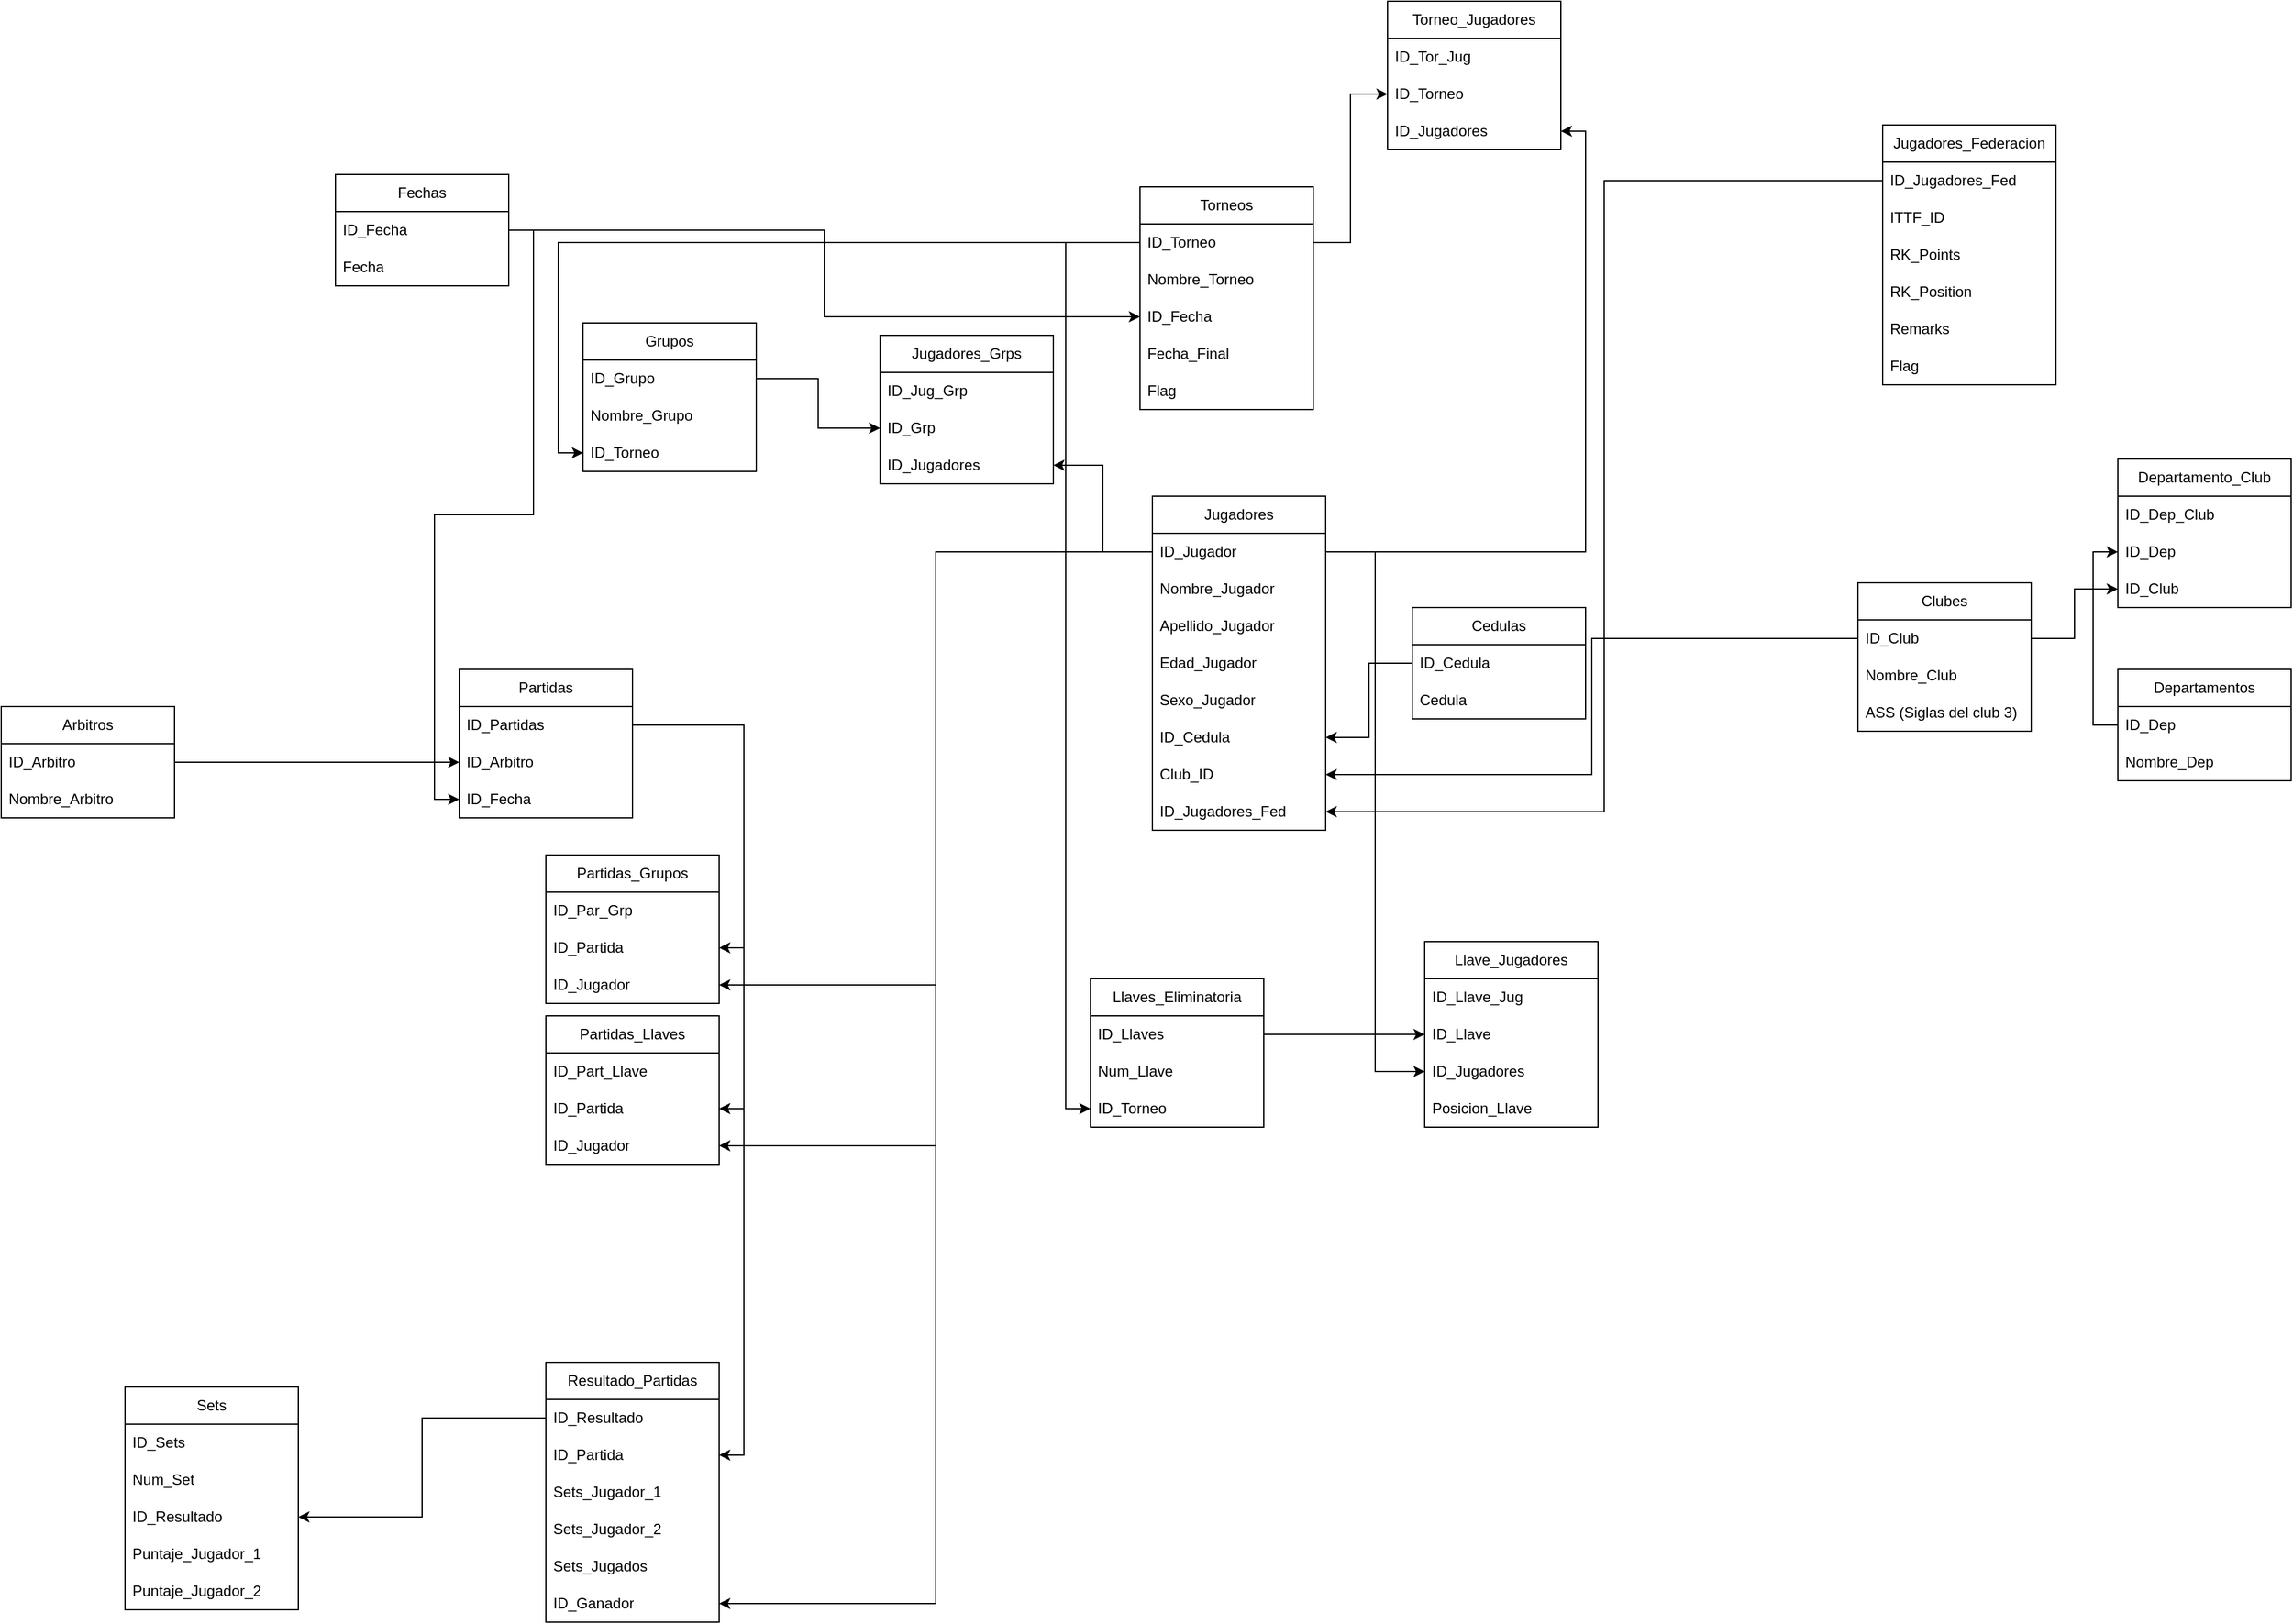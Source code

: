 <mxfile version="27.1.3">
  <diagram id="R2lEEEUBdFMjLlhIrx00" name="Page-1">
    <mxGraphModel dx="2047" dy="1834" grid="1" gridSize="10" guides="1" tooltips="1" connect="1" arrows="1" fold="1" page="1" pageScale="1" pageWidth="850" pageHeight="1100" math="0" shadow="0" extFonts="Permanent Marker^https://fonts.googleapis.com/css?family=Permanent+Marker">
      <root>
        <mxCell id="0" />
        <mxCell id="1" parent="0" />
        <mxCell id="3PgORGPZIHWVGP37fjPx-1" value="Departamentos" style="swimlane;fontStyle=0;childLayout=stackLayout;horizontal=1;startSize=30;horizontalStack=0;resizeParent=1;resizeParentMax=0;resizeLast=0;collapsible=1;marginBottom=0;whiteSpace=wrap;html=1;" vertex="1" parent="1">
          <mxGeometry x="1440" y="470" width="140" height="90" as="geometry" />
        </mxCell>
        <mxCell id="3PgORGPZIHWVGP37fjPx-2" value="ID_Dep" style="text;strokeColor=none;fillColor=none;align=left;verticalAlign=middle;spacingLeft=4;spacingRight=4;overflow=hidden;points=[[0,0.5],[1,0.5]];portConstraint=eastwest;rotatable=0;whiteSpace=wrap;html=1;" vertex="1" parent="3PgORGPZIHWVGP37fjPx-1">
          <mxGeometry y="30" width="140" height="30" as="geometry" />
        </mxCell>
        <mxCell id="3PgORGPZIHWVGP37fjPx-3" value="Nombre_Dep" style="text;strokeColor=none;fillColor=none;align=left;verticalAlign=middle;spacingLeft=4;spacingRight=4;overflow=hidden;points=[[0,0.5],[1,0.5]];portConstraint=eastwest;rotatable=0;whiteSpace=wrap;html=1;" vertex="1" parent="3PgORGPZIHWVGP37fjPx-1">
          <mxGeometry y="60" width="140" height="30" as="geometry" />
        </mxCell>
        <mxCell id="3PgORGPZIHWVGP37fjPx-5" value="Clubes" style="swimlane;fontStyle=0;childLayout=stackLayout;horizontal=1;startSize=30;horizontalStack=0;resizeParent=1;resizeParentMax=0;resizeLast=0;collapsible=1;marginBottom=0;whiteSpace=wrap;html=1;" vertex="1" parent="1">
          <mxGeometry x="1230" y="400" width="140" height="120" as="geometry" />
        </mxCell>
        <mxCell id="3PgORGPZIHWVGP37fjPx-6" value="ID_Club" style="text;strokeColor=none;fillColor=none;align=left;verticalAlign=middle;spacingLeft=4;spacingRight=4;overflow=hidden;points=[[0,0.5],[1,0.5]];portConstraint=eastwest;rotatable=0;whiteSpace=wrap;html=1;" vertex="1" parent="3PgORGPZIHWVGP37fjPx-5">
          <mxGeometry y="30" width="140" height="30" as="geometry" />
        </mxCell>
        <mxCell id="3PgORGPZIHWVGP37fjPx-7" value="Nombre_Club" style="text;strokeColor=none;fillColor=none;align=left;verticalAlign=middle;spacingLeft=4;spacingRight=4;overflow=hidden;points=[[0,0.5],[1,0.5]];portConstraint=eastwest;rotatable=0;whiteSpace=wrap;html=1;" vertex="1" parent="3PgORGPZIHWVGP37fjPx-5">
          <mxGeometry y="60" width="140" height="30" as="geometry" />
        </mxCell>
        <mxCell id="3PgORGPZIHWVGP37fjPx-9" value="ASS (Siglas del club 3)" style="text;strokeColor=none;fillColor=none;align=left;verticalAlign=middle;spacingLeft=4;spacingRight=4;overflow=hidden;points=[[0,0.5],[1,0.5]];portConstraint=eastwest;rotatable=0;whiteSpace=wrap;html=1;" vertex="1" parent="3PgORGPZIHWVGP37fjPx-5">
          <mxGeometry y="90" width="140" height="30" as="geometry" />
        </mxCell>
        <mxCell id="3PgORGPZIHWVGP37fjPx-10" value="Departamento_Club" style="swimlane;fontStyle=0;childLayout=stackLayout;horizontal=1;startSize=30;horizontalStack=0;resizeParent=1;resizeParentMax=0;resizeLast=0;collapsible=1;marginBottom=0;whiteSpace=wrap;html=1;" vertex="1" parent="1">
          <mxGeometry x="1440" y="300" width="140" height="120" as="geometry" />
        </mxCell>
        <mxCell id="3PgORGPZIHWVGP37fjPx-57" value="ID_Dep_Club" style="text;strokeColor=none;fillColor=none;align=left;verticalAlign=middle;spacingLeft=4;spacingRight=4;overflow=hidden;points=[[0,0.5],[1,0.5]];portConstraint=eastwest;rotatable=0;whiteSpace=wrap;html=1;" vertex="1" parent="3PgORGPZIHWVGP37fjPx-10">
          <mxGeometry y="30" width="140" height="30" as="geometry" />
        </mxCell>
        <mxCell id="3PgORGPZIHWVGP37fjPx-11" value="ID_Dep" style="text;strokeColor=none;fillColor=none;align=left;verticalAlign=middle;spacingLeft=4;spacingRight=4;overflow=hidden;points=[[0,0.5],[1,0.5]];portConstraint=eastwest;rotatable=0;whiteSpace=wrap;html=1;" vertex="1" parent="3PgORGPZIHWVGP37fjPx-10">
          <mxGeometry y="60" width="140" height="30" as="geometry" />
        </mxCell>
        <mxCell id="3PgORGPZIHWVGP37fjPx-12" value="ID_Club" style="text;strokeColor=none;fillColor=none;align=left;verticalAlign=middle;spacingLeft=4;spacingRight=4;overflow=hidden;points=[[0,0.5],[1,0.5]];portConstraint=eastwest;rotatable=0;whiteSpace=wrap;html=1;" vertex="1" parent="3PgORGPZIHWVGP37fjPx-10">
          <mxGeometry y="90" width="140" height="30" as="geometry" />
        </mxCell>
        <mxCell id="3PgORGPZIHWVGP37fjPx-14" style="edgeStyle=orthogonalEdgeStyle;rounded=0;orthogonalLoop=1;jettySize=auto;html=1;entryX=0;entryY=0.5;entryDx=0;entryDy=0;" edge="1" parent="1" source="3PgORGPZIHWVGP37fjPx-2" target="3PgORGPZIHWVGP37fjPx-11">
          <mxGeometry relative="1" as="geometry" />
        </mxCell>
        <mxCell id="3PgORGPZIHWVGP37fjPx-15" style="edgeStyle=orthogonalEdgeStyle;rounded=0;orthogonalLoop=1;jettySize=auto;html=1;entryX=0;entryY=0.5;entryDx=0;entryDy=0;" edge="1" parent="1" source="3PgORGPZIHWVGP37fjPx-6" target="3PgORGPZIHWVGP37fjPx-12">
          <mxGeometry relative="1" as="geometry" />
        </mxCell>
        <mxCell id="3PgORGPZIHWVGP37fjPx-16" value="Jugadores" style="swimlane;fontStyle=0;childLayout=stackLayout;horizontal=1;startSize=30;horizontalStack=0;resizeParent=1;resizeParentMax=0;resizeLast=0;collapsible=1;marginBottom=0;whiteSpace=wrap;html=1;" vertex="1" parent="1">
          <mxGeometry x="660" y="330" width="140" height="270" as="geometry" />
        </mxCell>
        <mxCell id="3PgORGPZIHWVGP37fjPx-17" value="ID_Jugador" style="text;strokeColor=none;fillColor=none;align=left;verticalAlign=middle;spacingLeft=4;spacingRight=4;overflow=hidden;points=[[0,0.5],[1,0.5]];portConstraint=eastwest;rotatable=0;whiteSpace=wrap;html=1;" vertex="1" parent="3PgORGPZIHWVGP37fjPx-16">
          <mxGeometry y="30" width="140" height="30" as="geometry" />
        </mxCell>
        <mxCell id="3PgORGPZIHWVGP37fjPx-18" value="Nombre_Jugador" style="text;strokeColor=none;fillColor=none;align=left;verticalAlign=middle;spacingLeft=4;spacingRight=4;overflow=hidden;points=[[0,0.5],[1,0.5]];portConstraint=eastwest;rotatable=0;whiteSpace=wrap;html=1;" vertex="1" parent="3PgORGPZIHWVGP37fjPx-16">
          <mxGeometry y="60" width="140" height="30" as="geometry" />
        </mxCell>
        <mxCell id="3PgORGPZIHWVGP37fjPx-19" value="Apellido_Jugador" style="text;strokeColor=none;fillColor=none;align=left;verticalAlign=middle;spacingLeft=4;spacingRight=4;overflow=hidden;points=[[0,0.5],[1,0.5]];portConstraint=eastwest;rotatable=0;whiteSpace=wrap;html=1;" vertex="1" parent="3PgORGPZIHWVGP37fjPx-16">
          <mxGeometry y="90" width="140" height="30" as="geometry" />
        </mxCell>
        <mxCell id="3PgORGPZIHWVGP37fjPx-21" value="Edad_Jugador" style="text;strokeColor=none;fillColor=none;align=left;verticalAlign=middle;spacingLeft=4;spacingRight=4;overflow=hidden;points=[[0,0.5],[1,0.5]];portConstraint=eastwest;rotatable=0;whiteSpace=wrap;html=1;" vertex="1" parent="3PgORGPZIHWVGP37fjPx-16">
          <mxGeometry y="120" width="140" height="30" as="geometry" />
        </mxCell>
        <mxCell id="3PgORGPZIHWVGP37fjPx-20" value="Sexo_Jugador" style="text;strokeColor=none;fillColor=none;align=left;verticalAlign=middle;spacingLeft=4;spacingRight=4;overflow=hidden;points=[[0,0.5],[1,0.5]];portConstraint=eastwest;rotatable=0;whiteSpace=wrap;html=1;" vertex="1" parent="3PgORGPZIHWVGP37fjPx-16">
          <mxGeometry y="150" width="140" height="30" as="geometry" />
        </mxCell>
        <mxCell id="3PgORGPZIHWVGP37fjPx-23" value="ID_Cedula" style="text;strokeColor=none;fillColor=none;align=left;verticalAlign=middle;spacingLeft=4;spacingRight=4;overflow=hidden;points=[[0,0.5],[1,0.5]];portConstraint=eastwest;rotatable=0;whiteSpace=wrap;html=1;" vertex="1" parent="3PgORGPZIHWVGP37fjPx-16">
          <mxGeometry y="180" width="140" height="30" as="geometry" />
        </mxCell>
        <mxCell id="3PgORGPZIHWVGP37fjPx-22" value="Club_ID" style="text;strokeColor=none;fillColor=none;align=left;verticalAlign=middle;spacingLeft=4;spacingRight=4;overflow=hidden;points=[[0,0.5],[1,0.5]];portConstraint=eastwest;rotatable=0;whiteSpace=wrap;html=1;" vertex="1" parent="3PgORGPZIHWVGP37fjPx-16">
          <mxGeometry y="210" width="140" height="30" as="geometry" />
        </mxCell>
        <mxCell id="3PgORGPZIHWVGP37fjPx-36" value="ID_Jugadores_Fed" style="text;strokeColor=none;fillColor=none;align=left;verticalAlign=middle;spacingLeft=4;spacingRight=4;overflow=hidden;points=[[0,0.5],[1,0.5]];portConstraint=eastwest;rotatable=0;whiteSpace=wrap;html=1;" vertex="1" parent="3PgORGPZIHWVGP37fjPx-16">
          <mxGeometry y="240" width="140" height="30" as="geometry" />
        </mxCell>
        <mxCell id="3PgORGPZIHWVGP37fjPx-24" value="Jugadores_Federacion" style="swimlane;fontStyle=0;childLayout=stackLayout;horizontal=1;startSize=30;horizontalStack=0;resizeParent=1;resizeParentMax=0;resizeLast=0;collapsible=1;marginBottom=0;whiteSpace=wrap;html=1;" vertex="1" parent="1">
          <mxGeometry x="1250" y="30" width="140" height="210" as="geometry" />
        </mxCell>
        <mxCell id="3PgORGPZIHWVGP37fjPx-25" value="ID_Jugadores_Fed" style="text;strokeColor=none;fillColor=none;align=left;verticalAlign=middle;spacingLeft=4;spacingRight=4;overflow=hidden;points=[[0,0.5],[1,0.5]];portConstraint=eastwest;rotatable=0;whiteSpace=wrap;html=1;" vertex="1" parent="3PgORGPZIHWVGP37fjPx-24">
          <mxGeometry y="30" width="140" height="30" as="geometry" />
        </mxCell>
        <mxCell id="3PgORGPZIHWVGP37fjPx-26" value="ITTF_ID" style="text;strokeColor=none;fillColor=none;align=left;verticalAlign=middle;spacingLeft=4;spacingRight=4;overflow=hidden;points=[[0,0.5],[1,0.5]];portConstraint=eastwest;rotatable=0;whiteSpace=wrap;html=1;" vertex="1" parent="3PgORGPZIHWVGP37fjPx-24">
          <mxGeometry y="60" width="140" height="30" as="geometry" />
        </mxCell>
        <mxCell id="3PgORGPZIHWVGP37fjPx-27" value="RK_Points" style="text;strokeColor=none;fillColor=none;align=left;verticalAlign=middle;spacingLeft=4;spacingRight=4;overflow=hidden;points=[[0,0.5],[1,0.5]];portConstraint=eastwest;rotatable=0;whiteSpace=wrap;html=1;" vertex="1" parent="3PgORGPZIHWVGP37fjPx-24">
          <mxGeometry y="90" width="140" height="30" as="geometry" />
        </mxCell>
        <mxCell id="3PgORGPZIHWVGP37fjPx-28" value="RK_Position" style="text;strokeColor=none;fillColor=none;align=left;verticalAlign=middle;spacingLeft=4;spacingRight=4;overflow=hidden;points=[[0,0.5],[1,0.5]];portConstraint=eastwest;rotatable=0;whiteSpace=wrap;html=1;" vertex="1" parent="3PgORGPZIHWVGP37fjPx-24">
          <mxGeometry y="120" width="140" height="30" as="geometry" />
        </mxCell>
        <mxCell id="3PgORGPZIHWVGP37fjPx-29" value="Remarks" style="text;strokeColor=none;fillColor=none;align=left;verticalAlign=middle;spacingLeft=4;spacingRight=4;overflow=hidden;points=[[0,0.5],[1,0.5]];portConstraint=eastwest;rotatable=0;whiteSpace=wrap;html=1;" vertex="1" parent="3PgORGPZIHWVGP37fjPx-24">
          <mxGeometry y="150" width="140" height="30" as="geometry" />
        </mxCell>
        <mxCell id="3PgORGPZIHWVGP37fjPx-38" value="Flag" style="text;strokeColor=none;fillColor=none;align=left;verticalAlign=middle;spacingLeft=4;spacingRight=4;overflow=hidden;points=[[0,0.5],[1,0.5]];portConstraint=eastwest;rotatable=0;whiteSpace=wrap;html=1;" vertex="1" parent="3PgORGPZIHWVGP37fjPx-24">
          <mxGeometry y="180" width="140" height="30" as="geometry" />
        </mxCell>
        <mxCell id="3PgORGPZIHWVGP37fjPx-30" value="Cedulas" style="swimlane;fontStyle=0;childLayout=stackLayout;horizontal=1;startSize=30;horizontalStack=0;resizeParent=1;resizeParentMax=0;resizeLast=0;collapsible=1;marginBottom=0;whiteSpace=wrap;html=1;" vertex="1" parent="1">
          <mxGeometry x="870" y="420" width="140" height="90" as="geometry" />
        </mxCell>
        <mxCell id="3PgORGPZIHWVGP37fjPx-31" value="ID_Cedula" style="text;strokeColor=none;fillColor=none;align=left;verticalAlign=middle;spacingLeft=4;spacingRight=4;overflow=hidden;points=[[0,0.5],[1,0.5]];portConstraint=eastwest;rotatable=0;whiteSpace=wrap;html=1;" vertex="1" parent="3PgORGPZIHWVGP37fjPx-30">
          <mxGeometry y="30" width="140" height="30" as="geometry" />
        </mxCell>
        <mxCell id="3PgORGPZIHWVGP37fjPx-32" value="Cedula" style="text;strokeColor=none;fillColor=none;align=left;verticalAlign=middle;spacingLeft=4;spacingRight=4;overflow=hidden;points=[[0,0.5],[1,0.5]];portConstraint=eastwest;rotatable=0;whiteSpace=wrap;html=1;" vertex="1" parent="3PgORGPZIHWVGP37fjPx-30">
          <mxGeometry y="60" width="140" height="30" as="geometry" />
        </mxCell>
        <mxCell id="3PgORGPZIHWVGP37fjPx-34" style="edgeStyle=orthogonalEdgeStyle;rounded=0;orthogonalLoop=1;jettySize=auto;html=1;entryX=1;entryY=0.5;entryDx=0;entryDy=0;" edge="1" parent="1" source="3PgORGPZIHWVGP37fjPx-31" target="3PgORGPZIHWVGP37fjPx-23">
          <mxGeometry relative="1" as="geometry" />
        </mxCell>
        <mxCell id="3PgORGPZIHWVGP37fjPx-35" style="edgeStyle=orthogonalEdgeStyle;rounded=0;orthogonalLoop=1;jettySize=auto;html=1;entryX=1;entryY=0.5;entryDx=0;entryDy=0;" edge="1" parent="1" source="3PgORGPZIHWVGP37fjPx-6" target="3PgORGPZIHWVGP37fjPx-22">
          <mxGeometry relative="1" as="geometry" />
        </mxCell>
        <mxCell id="3PgORGPZIHWVGP37fjPx-37" style="edgeStyle=elbowEdgeStyle;rounded=0;orthogonalLoop=1;jettySize=auto;html=1;entryX=1;entryY=0.5;entryDx=0;entryDy=0;movable=1;resizable=1;rotatable=1;deletable=1;editable=1;locked=0;connectable=1;" edge="1" parent="1" source="3PgORGPZIHWVGP37fjPx-25" target="3PgORGPZIHWVGP37fjPx-36">
          <mxGeometry relative="1" as="geometry" />
        </mxCell>
        <mxCell id="3PgORGPZIHWVGP37fjPx-39" value="Torneos" style="swimlane;fontStyle=0;childLayout=stackLayout;horizontal=1;startSize=30;horizontalStack=0;resizeParent=1;resizeParentMax=0;resizeLast=0;collapsible=1;marginBottom=0;whiteSpace=wrap;html=1;" vertex="1" parent="1">
          <mxGeometry x="650" y="80" width="140" height="180" as="geometry" />
        </mxCell>
        <mxCell id="3PgORGPZIHWVGP37fjPx-40" value="ID_Torneo" style="text;strokeColor=none;fillColor=none;align=left;verticalAlign=middle;spacingLeft=4;spacingRight=4;overflow=hidden;points=[[0,0.5],[1,0.5]];portConstraint=eastwest;rotatable=0;whiteSpace=wrap;html=1;" vertex="1" parent="3PgORGPZIHWVGP37fjPx-39">
          <mxGeometry y="30" width="140" height="30" as="geometry" />
        </mxCell>
        <mxCell id="3PgORGPZIHWVGP37fjPx-41" value="Nombre_Torneo" style="text;strokeColor=none;fillColor=none;align=left;verticalAlign=middle;spacingLeft=4;spacingRight=4;overflow=hidden;points=[[0,0.5],[1,0.5]];portConstraint=eastwest;rotatable=0;whiteSpace=wrap;html=1;" vertex="1" parent="3PgORGPZIHWVGP37fjPx-39">
          <mxGeometry y="60" width="140" height="30" as="geometry" />
        </mxCell>
        <mxCell id="3PgORGPZIHWVGP37fjPx-43" value="ID_Fecha" style="text;strokeColor=none;fillColor=none;align=left;verticalAlign=middle;spacingLeft=4;spacingRight=4;overflow=hidden;points=[[0,0.5],[1,0.5]];portConstraint=eastwest;rotatable=0;whiteSpace=wrap;html=1;" vertex="1" parent="3PgORGPZIHWVGP37fjPx-39">
          <mxGeometry y="90" width="140" height="30" as="geometry" />
        </mxCell>
        <mxCell id="3PgORGPZIHWVGP37fjPx-49" value="Fecha_Final" style="text;strokeColor=none;fillColor=none;align=left;verticalAlign=middle;spacingLeft=4;spacingRight=4;overflow=hidden;points=[[0,0.5],[1,0.5]];portConstraint=eastwest;rotatable=0;whiteSpace=wrap;html=1;" vertex="1" parent="3PgORGPZIHWVGP37fjPx-39">
          <mxGeometry y="120" width="140" height="30" as="geometry" />
        </mxCell>
        <mxCell id="3PgORGPZIHWVGP37fjPx-50" value="Flag" style="text;strokeColor=none;fillColor=none;align=left;verticalAlign=middle;spacingLeft=4;spacingRight=4;overflow=hidden;points=[[0,0.5],[1,0.5]];portConstraint=eastwest;rotatable=0;whiteSpace=wrap;html=1;" vertex="1" parent="3PgORGPZIHWVGP37fjPx-39">
          <mxGeometry y="150" width="140" height="30" as="geometry" />
        </mxCell>
        <mxCell id="3PgORGPZIHWVGP37fjPx-44" value="Fechas" style="swimlane;fontStyle=0;childLayout=stackLayout;horizontal=1;startSize=30;horizontalStack=0;resizeParent=1;resizeParentMax=0;resizeLast=0;collapsible=1;marginBottom=0;whiteSpace=wrap;html=1;" vertex="1" parent="1">
          <mxGeometry y="70" width="140" height="90" as="geometry" />
        </mxCell>
        <mxCell id="3PgORGPZIHWVGP37fjPx-45" value="ID_Fecha" style="text;strokeColor=none;fillColor=none;align=left;verticalAlign=middle;spacingLeft=4;spacingRight=4;overflow=hidden;points=[[0,0.5],[1,0.5]];portConstraint=eastwest;rotatable=0;whiteSpace=wrap;html=1;" vertex="1" parent="3PgORGPZIHWVGP37fjPx-44">
          <mxGeometry y="30" width="140" height="30" as="geometry" />
        </mxCell>
        <mxCell id="3PgORGPZIHWVGP37fjPx-46" value="Fecha" style="text;strokeColor=none;fillColor=none;align=left;verticalAlign=middle;spacingLeft=4;spacingRight=4;overflow=hidden;points=[[0,0.5],[1,0.5]];portConstraint=eastwest;rotatable=0;whiteSpace=wrap;html=1;" vertex="1" parent="3PgORGPZIHWVGP37fjPx-44">
          <mxGeometry y="60" width="140" height="30" as="geometry" />
        </mxCell>
        <mxCell id="3PgORGPZIHWVGP37fjPx-48" style="edgeStyle=orthogonalEdgeStyle;rounded=0;orthogonalLoop=1;jettySize=auto;html=1;entryX=0;entryY=0.5;entryDx=0;entryDy=0;" edge="1" parent="1" source="3PgORGPZIHWVGP37fjPx-45" target="3PgORGPZIHWVGP37fjPx-43">
          <mxGeometry relative="1" as="geometry" />
        </mxCell>
        <mxCell id="3PgORGPZIHWVGP37fjPx-51" value="Torneo_Jugadores" style="swimlane;fontStyle=0;childLayout=stackLayout;horizontal=1;startSize=30;horizontalStack=0;resizeParent=1;resizeParentMax=0;resizeLast=0;collapsible=1;marginBottom=0;whiteSpace=wrap;html=1;" vertex="1" parent="1">
          <mxGeometry x="850" y="-70" width="140" height="120" as="geometry" />
        </mxCell>
        <mxCell id="3PgORGPZIHWVGP37fjPx-58" value="ID_Tor_Jug" style="text;strokeColor=none;fillColor=none;align=left;verticalAlign=middle;spacingLeft=4;spacingRight=4;overflow=hidden;points=[[0,0.5],[1,0.5]];portConstraint=eastwest;rotatable=0;whiteSpace=wrap;html=1;" vertex="1" parent="3PgORGPZIHWVGP37fjPx-51">
          <mxGeometry y="30" width="140" height="30" as="geometry" />
        </mxCell>
        <mxCell id="3PgORGPZIHWVGP37fjPx-52" value="ID_Torneo" style="text;strokeColor=none;fillColor=none;align=left;verticalAlign=middle;spacingLeft=4;spacingRight=4;overflow=hidden;points=[[0,0.5],[1,0.5]];portConstraint=eastwest;rotatable=0;whiteSpace=wrap;html=1;" vertex="1" parent="3PgORGPZIHWVGP37fjPx-51">
          <mxGeometry y="60" width="140" height="30" as="geometry" />
        </mxCell>
        <mxCell id="3PgORGPZIHWVGP37fjPx-53" value="ID_Jugadores" style="text;strokeColor=none;fillColor=none;align=left;verticalAlign=middle;spacingLeft=4;spacingRight=4;overflow=hidden;points=[[0,0.5],[1,0.5]];portConstraint=eastwest;rotatable=0;whiteSpace=wrap;html=1;" vertex="1" parent="3PgORGPZIHWVGP37fjPx-51">
          <mxGeometry y="90" width="140" height="30" as="geometry" />
        </mxCell>
        <mxCell id="3PgORGPZIHWVGP37fjPx-55" style="edgeStyle=orthogonalEdgeStyle;rounded=0;orthogonalLoop=1;jettySize=auto;html=1;entryX=0;entryY=0.5;entryDx=0;entryDy=0;" edge="1" parent="1" source="3PgORGPZIHWVGP37fjPx-40" target="3PgORGPZIHWVGP37fjPx-52">
          <mxGeometry relative="1" as="geometry" />
        </mxCell>
        <mxCell id="3PgORGPZIHWVGP37fjPx-56" style="edgeStyle=orthogonalEdgeStyle;rounded=0;orthogonalLoop=1;jettySize=auto;html=1;entryX=1;entryY=0.5;entryDx=0;entryDy=0;" edge="1" parent="1" source="3PgORGPZIHWVGP37fjPx-17" target="3PgORGPZIHWVGP37fjPx-53">
          <mxGeometry relative="1" as="geometry" />
        </mxCell>
        <mxCell id="3PgORGPZIHWVGP37fjPx-63" style="edgeStyle=orthogonalEdgeStyle;rounded=0;orthogonalLoop=1;jettySize=auto;html=1;entryX=0;entryY=0.5;entryDx=0;entryDy=0;" edge="1" parent="1" source="3PgORGPZIHWVGP37fjPx-40" target="3PgORGPZIHWVGP37fjPx-71">
          <mxGeometry relative="1" as="geometry">
            <mxPoint x="-170" y="575" as="targetPoint" />
          </mxGeometry>
        </mxCell>
        <mxCell id="3PgORGPZIHWVGP37fjPx-64" value="Grupos" style="swimlane;fontStyle=0;childLayout=stackLayout;horizontal=1;startSize=30;horizontalStack=0;resizeParent=1;resizeParentMax=0;resizeLast=0;collapsible=1;marginBottom=0;whiteSpace=wrap;html=1;" vertex="1" parent="1">
          <mxGeometry x="200" y="190" width="140" height="120" as="geometry" />
        </mxCell>
        <mxCell id="3PgORGPZIHWVGP37fjPx-65" value="ID_Grupo" style="text;strokeColor=none;fillColor=none;align=left;verticalAlign=middle;spacingLeft=4;spacingRight=4;overflow=hidden;points=[[0,0.5],[1,0.5]];portConstraint=eastwest;rotatable=0;whiteSpace=wrap;html=1;" vertex="1" parent="3PgORGPZIHWVGP37fjPx-64">
          <mxGeometry y="30" width="140" height="30" as="geometry" />
        </mxCell>
        <mxCell id="3PgORGPZIHWVGP37fjPx-66" value="Nombre_Grupo" style="text;strokeColor=none;fillColor=none;align=left;verticalAlign=middle;spacingLeft=4;spacingRight=4;overflow=hidden;points=[[0,0.5],[1,0.5]];portConstraint=eastwest;rotatable=0;whiteSpace=wrap;html=1;" vertex="1" parent="3PgORGPZIHWVGP37fjPx-64">
          <mxGeometry y="60" width="140" height="30" as="geometry" />
        </mxCell>
        <mxCell id="3PgORGPZIHWVGP37fjPx-71" value="ID_Torneo" style="text;strokeColor=none;fillColor=none;align=left;verticalAlign=middle;spacingLeft=4;spacingRight=4;overflow=hidden;points=[[0,0.5],[1,0.5]];portConstraint=eastwest;rotatable=0;whiteSpace=wrap;html=1;" vertex="1" parent="3PgORGPZIHWVGP37fjPx-64">
          <mxGeometry y="90" width="140" height="30" as="geometry" />
        </mxCell>
        <mxCell id="3PgORGPZIHWVGP37fjPx-78" value="Llaves_Eliminatoria" style="swimlane;fontStyle=0;childLayout=stackLayout;horizontal=1;startSize=30;horizontalStack=0;resizeParent=1;resizeParentMax=0;resizeLast=0;collapsible=1;marginBottom=0;whiteSpace=wrap;html=1;" vertex="1" parent="1">
          <mxGeometry x="610" y="720" width="140" height="120" as="geometry" />
        </mxCell>
        <mxCell id="3PgORGPZIHWVGP37fjPx-79" value="ID_Llaves" style="text;strokeColor=none;fillColor=none;align=left;verticalAlign=middle;spacingLeft=4;spacingRight=4;overflow=hidden;points=[[0,0.5],[1,0.5]];portConstraint=eastwest;rotatable=0;whiteSpace=wrap;html=1;" vertex="1" parent="3PgORGPZIHWVGP37fjPx-78">
          <mxGeometry y="30" width="140" height="30" as="geometry" />
        </mxCell>
        <mxCell id="3PgORGPZIHWVGP37fjPx-127" value="Num_Llave" style="text;strokeColor=none;fillColor=none;align=left;verticalAlign=middle;spacingLeft=4;spacingRight=4;overflow=hidden;points=[[0,0.5],[1,0.5]];portConstraint=eastwest;rotatable=0;whiteSpace=wrap;html=1;" vertex="1" parent="3PgORGPZIHWVGP37fjPx-78">
          <mxGeometry y="60" width="140" height="30" as="geometry" />
        </mxCell>
        <mxCell id="3PgORGPZIHWVGP37fjPx-128" value="ID_Torneo" style="text;strokeColor=none;fillColor=none;align=left;verticalAlign=middle;spacingLeft=4;spacingRight=4;overflow=hidden;points=[[0,0.5],[1,0.5]];portConstraint=eastwest;rotatable=0;whiteSpace=wrap;html=1;" vertex="1" parent="3PgORGPZIHWVGP37fjPx-78">
          <mxGeometry y="90" width="140" height="30" as="geometry" />
        </mxCell>
        <mxCell id="3PgORGPZIHWVGP37fjPx-84" value="Partidas" style="swimlane;fontStyle=0;childLayout=stackLayout;horizontal=1;startSize=30;horizontalStack=0;resizeParent=1;resizeParentMax=0;resizeLast=0;collapsible=1;marginBottom=0;whiteSpace=wrap;html=1;" vertex="1" parent="1">
          <mxGeometry x="100" y="470" width="140" height="120" as="geometry" />
        </mxCell>
        <mxCell id="3PgORGPZIHWVGP37fjPx-85" value="ID_Partidas" style="text;strokeColor=none;fillColor=none;align=left;verticalAlign=middle;spacingLeft=4;spacingRight=4;overflow=hidden;points=[[0,0.5],[1,0.5]];portConstraint=eastwest;rotatable=0;whiteSpace=wrap;html=1;" vertex="1" parent="3PgORGPZIHWVGP37fjPx-84">
          <mxGeometry y="30" width="140" height="30" as="geometry" />
        </mxCell>
        <mxCell id="3PgORGPZIHWVGP37fjPx-87" value="ID_Arbitro" style="text;strokeColor=none;fillColor=none;align=left;verticalAlign=middle;spacingLeft=4;spacingRight=4;overflow=hidden;points=[[0,0.5],[1,0.5]];portConstraint=eastwest;rotatable=0;whiteSpace=wrap;html=1;" vertex="1" parent="3PgORGPZIHWVGP37fjPx-84">
          <mxGeometry y="60" width="140" height="30" as="geometry" />
        </mxCell>
        <mxCell id="3PgORGPZIHWVGP37fjPx-88" value="ID_Fecha" style="text;strokeColor=none;fillColor=none;align=left;verticalAlign=middle;spacingLeft=4;spacingRight=4;overflow=hidden;points=[[0,0.5],[1,0.5]];portConstraint=eastwest;rotatable=0;whiteSpace=wrap;html=1;" vertex="1" parent="3PgORGPZIHWVGP37fjPx-84">
          <mxGeometry y="90" width="140" height="30" as="geometry" />
        </mxCell>
        <mxCell id="3PgORGPZIHWVGP37fjPx-89" value="Partidas_Grupos" style="swimlane;fontStyle=0;childLayout=stackLayout;horizontal=1;startSize=30;horizontalStack=0;resizeParent=1;resizeParentMax=0;resizeLast=0;collapsible=1;marginBottom=0;whiteSpace=wrap;html=1;" vertex="1" parent="1">
          <mxGeometry x="170" y="620" width="140" height="120" as="geometry" />
        </mxCell>
        <mxCell id="3PgORGPZIHWVGP37fjPx-90" value="ID_Par_Grp" style="text;strokeColor=none;fillColor=none;align=left;verticalAlign=middle;spacingLeft=4;spacingRight=4;overflow=hidden;points=[[0,0.5],[1,0.5]];portConstraint=eastwest;rotatable=0;whiteSpace=wrap;html=1;" vertex="1" parent="3PgORGPZIHWVGP37fjPx-89">
          <mxGeometry y="30" width="140" height="30" as="geometry" />
        </mxCell>
        <mxCell id="3PgORGPZIHWVGP37fjPx-91" value="ID_Partida" style="text;strokeColor=none;fillColor=none;align=left;verticalAlign=middle;spacingLeft=4;spacingRight=4;overflow=hidden;points=[[0,0.5],[1,0.5]];portConstraint=eastwest;rotatable=0;whiteSpace=wrap;html=1;" vertex="1" parent="3PgORGPZIHWVGP37fjPx-89">
          <mxGeometry y="60" width="140" height="30" as="geometry" />
        </mxCell>
        <mxCell id="3PgORGPZIHWVGP37fjPx-92" value="ID_Jugador" style="text;strokeColor=none;fillColor=none;align=left;verticalAlign=middle;spacingLeft=4;spacingRight=4;overflow=hidden;points=[[0,0.5],[1,0.5]];portConstraint=eastwest;rotatable=0;whiteSpace=wrap;html=1;" vertex="1" parent="3PgORGPZIHWVGP37fjPx-89">
          <mxGeometry y="90" width="140" height="30" as="geometry" />
        </mxCell>
        <mxCell id="3PgORGPZIHWVGP37fjPx-93" value="Jugadores_Grps" style="swimlane;fontStyle=0;childLayout=stackLayout;horizontal=1;startSize=30;horizontalStack=0;resizeParent=1;resizeParentMax=0;resizeLast=0;collapsible=1;marginBottom=0;whiteSpace=wrap;html=1;" vertex="1" parent="1">
          <mxGeometry x="440" y="200" width="140" height="120" as="geometry" />
        </mxCell>
        <mxCell id="3PgORGPZIHWVGP37fjPx-94" value="ID_Jug_Grp" style="text;strokeColor=none;fillColor=none;align=left;verticalAlign=middle;spacingLeft=4;spacingRight=4;overflow=hidden;points=[[0,0.5],[1,0.5]];portConstraint=eastwest;rotatable=0;whiteSpace=wrap;html=1;" vertex="1" parent="3PgORGPZIHWVGP37fjPx-93">
          <mxGeometry y="30" width="140" height="30" as="geometry" />
        </mxCell>
        <mxCell id="3PgORGPZIHWVGP37fjPx-95" value="ID_Grp" style="text;strokeColor=none;fillColor=none;align=left;verticalAlign=middle;spacingLeft=4;spacingRight=4;overflow=hidden;points=[[0,0.5],[1,0.5]];portConstraint=eastwest;rotatable=0;whiteSpace=wrap;html=1;" vertex="1" parent="3PgORGPZIHWVGP37fjPx-93">
          <mxGeometry y="60" width="140" height="30" as="geometry" />
        </mxCell>
        <mxCell id="3PgORGPZIHWVGP37fjPx-96" value="ID_Jugadores" style="text;strokeColor=none;fillColor=none;align=left;verticalAlign=middle;spacingLeft=4;spacingRight=4;overflow=hidden;points=[[0,0.5],[1,0.5]];portConstraint=eastwest;rotatable=0;whiteSpace=wrap;html=1;" vertex="1" parent="3PgORGPZIHWVGP37fjPx-93">
          <mxGeometry y="90" width="140" height="30" as="geometry" />
        </mxCell>
        <mxCell id="3PgORGPZIHWVGP37fjPx-97" style="edgeStyle=orthogonalEdgeStyle;rounded=0;orthogonalLoop=1;jettySize=auto;html=1;" edge="1" parent="1" source="3PgORGPZIHWVGP37fjPx-17" target="3PgORGPZIHWVGP37fjPx-96">
          <mxGeometry relative="1" as="geometry" />
        </mxCell>
        <mxCell id="3PgORGPZIHWVGP37fjPx-98" style="edgeStyle=orthogonalEdgeStyle;rounded=0;orthogonalLoop=1;jettySize=auto;html=1;entryX=0;entryY=0.5;entryDx=0;entryDy=0;" edge="1" parent="1" source="3PgORGPZIHWVGP37fjPx-65" target="3PgORGPZIHWVGP37fjPx-95">
          <mxGeometry relative="1" as="geometry" />
        </mxCell>
        <mxCell id="3PgORGPZIHWVGP37fjPx-99" style="edgeStyle=orthogonalEdgeStyle;rounded=0;orthogonalLoop=1;jettySize=auto;html=1;entryX=1;entryY=0.5;entryDx=0;entryDy=0;" edge="1" parent="1" source="3PgORGPZIHWVGP37fjPx-85" target="3PgORGPZIHWVGP37fjPx-91">
          <mxGeometry relative="1" as="geometry" />
        </mxCell>
        <mxCell id="3PgORGPZIHWVGP37fjPx-100" style="edgeStyle=orthogonalEdgeStyle;rounded=0;orthogonalLoop=1;jettySize=auto;html=1;entryX=1;entryY=0.5;entryDx=0;entryDy=0;" edge="1" parent="1" source="3PgORGPZIHWVGP37fjPx-17" target="3PgORGPZIHWVGP37fjPx-92">
          <mxGeometry relative="1" as="geometry" />
        </mxCell>
        <mxCell id="3PgORGPZIHWVGP37fjPx-101" value="Resultado_Partidas" style="swimlane;fontStyle=0;childLayout=stackLayout;horizontal=1;startSize=30;horizontalStack=0;resizeParent=1;resizeParentMax=0;resizeLast=0;collapsible=1;marginBottom=0;whiteSpace=wrap;html=1;" vertex="1" parent="1">
          <mxGeometry x="170" y="1030" width="140" height="210" as="geometry" />
        </mxCell>
        <mxCell id="3PgORGPZIHWVGP37fjPx-102" value="ID_Resultado" style="text;strokeColor=none;fillColor=none;align=left;verticalAlign=middle;spacingLeft=4;spacingRight=4;overflow=hidden;points=[[0,0.5],[1,0.5]];portConstraint=eastwest;rotatable=0;whiteSpace=wrap;html=1;" vertex="1" parent="3PgORGPZIHWVGP37fjPx-101">
          <mxGeometry y="30" width="140" height="30" as="geometry" />
        </mxCell>
        <mxCell id="3PgORGPZIHWVGP37fjPx-103" value="ID_Partida" style="text;strokeColor=none;fillColor=none;align=left;verticalAlign=middle;spacingLeft=4;spacingRight=4;overflow=hidden;points=[[0,0.5],[1,0.5]];portConstraint=eastwest;rotatable=0;whiteSpace=wrap;html=1;" vertex="1" parent="3PgORGPZIHWVGP37fjPx-101">
          <mxGeometry y="60" width="140" height="30" as="geometry" />
        </mxCell>
        <mxCell id="3PgORGPZIHWVGP37fjPx-104" value="Sets_Jugador_1" style="text;strokeColor=none;fillColor=none;align=left;verticalAlign=middle;spacingLeft=4;spacingRight=4;overflow=hidden;points=[[0,0.5],[1,0.5]];portConstraint=eastwest;rotatable=0;whiteSpace=wrap;html=1;" vertex="1" parent="3PgORGPZIHWVGP37fjPx-101">
          <mxGeometry y="90" width="140" height="30" as="geometry" />
        </mxCell>
        <mxCell id="3PgORGPZIHWVGP37fjPx-105" value="Sets_Jugador_2" style="text;strokeColor=none;fillColor=none;align=left;verticalAlign=middle;spacingLeft=4;spacingRight=4;overflow=hidden;points=[[0,0.5],[1,0.5]];portConstraint=eastwest;rotatable=0;whiteSpace=wrap;html=1;" vertex="1" parent="3PgORGPZIHWVGP37fjPx-101">
          <mxGeometry y="120" width="140" height="30" as="geometry" />
        </mxCell>
        <mxCell id="3PgORGPZIHWVGP37fjPx-107" value="Sets_Jugados" style="text;strokeColor=none;fillColor=none;align=left;verticalAlign=middle;spacingLeft=4;spacingRight=4;overflow=hidden;points=[[0,0.5],[1,0.5]];portConstraint=eastwest;rotatable=0;whiteSpace=wrap;html=1;" vertex="1" parent="3PgORGPZIHWVGP37fjPx-101">
          <mxGeometry y="150" width="140" height="30" as="geometry" />
        </mxCell>
        <mxCell id="3PgORGPZIHWVGP37fjPx-106" value="ID_Ganador" style="text;strokeColor=none;fillColor=none;align=left;verticalAlign=middle;spacingLeft=4;spacingRight=4;overflow=hidden;points=[[0,0.5],[1,0.5]];portConstraint=eastwest;rotatable=0;whiteSpace=wrap;html=1;" vertex="1" parent="3PgORGPZIHWVGP37fjPx-101">
          <mxGeometry y="180" width="140" height="30" as="geometry" />
        </mxCell>
        <mxCell id="3PgORGPZIHWVGP37fjPx-108" style="edgeStyle=orthogonalEdgeStyle;rounded=0;orthogonalLoop=1;jettySize=auto;html=1;entryX=1;entryY=0.5;entryDx=0;entryDy=0;" edge="1" parent="1" source="3PgORGPZIHWVGP37fjPx-85" target="3PgORGPZIHWVGP37fjPx-103">
          <mxGeometry relative="1" as="geometry" />
        </mxCell>
        <mxCell id="3PgORGPZIHWVGP37fjPx-109" style="edgeStyle=orthogonalEdgeStyle;rounded=0;orthogonalLoop=1;jettySize=auto;html=1;entryX=1;entryY=0.5;entryDx=0;entryDy=0;" edge="1" parent="1" source="3PgORGPZIHWVGP37fjPx-17" target="3PgORGPZIHWVGP37fjPx-106">
          <mxGeometry relative="1" as="geometry" />
        </mxCell>
        <mxCell id="3PgORGPZIHWVGP37fjPx-110" value="Sets" style="swimlane;fontStyle=0;childLayout=stackLayout;horizontal=1;startSize=30;horizontalStack=0;resizeParent=1;resizeParentMax=0;resizeLast=0;collapsible=1;marginBottom=0;whiteSpace=wrap;html=1;" vertex="1" parent="1">
          <mxGeometry x="-170" y="1050" width="140" height="180" as="geometry" />
        </mxCell>
        <mxCell id="3PgORGPZIHWVGP37fjPx-111" value="ID_Sets" style="text;strokeColor=none;fillColor=none;align=left;verticalAlign=middle;spacingLeft=4;spacingRight=4;overflow=hidden;points=[[0,0.5],[1,0.5]];portConstraint=eastwest;rotatable=0;whiteSpace=wrap;html=1;" vertex="1" parent="3PgORGPZIHWVGP37fjPx-110">
          <mxGeometry y="30" width="140" height="30" as="geometry" />
        </mxCell>
        <mxCell id="3PgORGPZIHWVGP37fjPx-114" value="Num_Set" style="text;strokeColor=none;fillColor=none;align=left;verticalAlign=middle;spacingLeft=4;spacingRight=4;overflow=hidden;points=[[0,0.5],[1,0.5]];portConstraint=eastwest;rotatable=0;whiteSpace=wrap;html=1;" vertex="1" parent="3PgORGPZIHWVGP37fjPx-110">
          <mxGeometry y="60" width="140" height="30" as="geometry" />
        </mxCell>
        <mxCell id="3PgORGPZIHWVGP37fjPx-112" value="ID_Resultado" style="text;strokeColor=none;fillColor=none;align=left;verticalAlign=middle;spacingLeft=4;spacingRight=4;overflow=hidden;points=[[0,0.5],[1,0.5]];portConstraint=eastwest;rotatable=0;whiteSpace=wrap;html=1;" vertex="1" parent="3PgORGPZIHWVGP37fjPx-110">
          <mxGeometry y="90" width="140" height="30" as="geometry" />
        </mxCell>
        <mxCell id="3PgORGPZIHWVGP37fjPx-113" value="Puntaje_Jugador_1" style="text;strokeColor=none;fillColor=none;align=left;verticalAlign=middle;spacingLeft=4;spacingRight=4;overflow=hidden;points=[[0,0.5],[1,0.5]];portConstraint=eastwest;rotatable=0;whiteSpace=wrap;html=1;" vertex="1" parent="3PgORGPZIHWVGP37fjPx-110">
          <mxGeometry y="120" width="140" height="30" as="geometry" />
        </mxCell>
        <mxCell id="3PgORGPZIHWVGP37fjPx-115" value="Puntaje_Jugador_2" style="text;strokeColor=none;fillColor=none;align=left;verticalAlign=middle;spacingLeft=4;spacingRight=4;overflow=hidden;points=[[0,0.5],[1,0.5]];portConstraint=eastwest;rotatable=0;whiteSpace=wrap;html=1;" vertex="1" parent="3PgORGPZIHWVGP37fjPx-110">
          <mxGeometry y="150" width="140" height="30" as="geometry" />
        </mxCell>
        <mxCell id="3PgORGPZIHWVGP37fjPx-116" style="edgeStyle=orthogonalEdgeStyle;rounded=0;orthogonalLoop=1;jettySize=auto;html=1;entryX=1;entryY=0.5;entryDx=0;entryDy=0;" edge="1" parent="1" source="3PgORGPZIHWVGP37fjPx-102" target="3PgORGPZIHWVGP37fjPx-112">
          <mxGeometry relative="1" as="geometry" />
        </mxCell>
        <mxCell id="3PgORGPZIHWVGP37fjPx-129" value="Llave_Jugadores" style="swimlane;fontStyle=0;childLayout=stackLayout;horizontal=1;startSize=30;horizontalStack=0;resizeParent=1;resizeParentMax=0;resizeLast=0;collapsible=1;marginBottom=0;whiteSpace=wrap;html=1;" vertex="1" parent="1">
          <mxGeometry x="880" y="690" width="140" height="150" as="geometry" />
        </mxCell>
        <mxCell id="3PgORGPZIHWVGP37fjPx-130" value="ID_Llave_Jug" style="text;strokeColor=none;fillColor=none;align=left;verticalAlign=middle;spacingLeft=4;spacingRight=4;overflow=hidden;points=[[0,0.5],[1,0.5]];portConstraint=eastwest;rotatable=0;whiteSpace=wrap;html=1;" vertex="1" parent="3PgORGPZIHWVGP37fjPx-129">
          <mxGeometry y="30" width="140" height="30" as="geometry" />
        </mxCell>
        <mxCell id="3PgORGPZIHWVGP37fjPx-131" value="ID_Llave" style="text;strokeColor=none;fillColor=none;align=left;verticalAlign=middle;spacingLeft=4;spacingRight=4;overflow=hidden;points=[[0,0.5],[1,0.5]];portConstraint=eastwest;rotatable=0;whiteSpace=wrap;html=1;" vertex="1" parent="3PgORGPZIHWVGP37fjPx-129">
          <mxGeometry y="60" width="140" height="30" as="geometry" />
        </mxCell>
        <mxCell id="3PgORGPZIHWVGP37fjPx-132" value="ID_Jugadores" style="text;strokeColor=none;fillColor=none;align=left;verticalAlign=middle;spacingLeft=4;spacingRight=4;overflow=hidden;points=[[0,0.5],[1,0.5]];portConstraint=eastwest;rotatable=0;whiteSpace=wrap;html=1;" vertex="1" parent="3PgORGPZIHWVGP37fjPx-129">
          <mxGeometry y="90" width="140" height="30" as="geometry" />
        </mxCell>
        <mxCell id="3PgORGPZIHWVGP37fjPx-133" value="Posicion_Llave" style="text;strokeColor=none;fillColor=none;align=left;verticalAlign=middle;spacingLeft=4;spacingRight=4;overflow=hidden;points=[[0,0.5],[1,0.5]];portConstraint=eastwest;rotatable=0;whiteSpace=wrap;html=1;" vertex="1" parent="3PgORGPZIHWVGP37fjPx-129">
          <mxGeometry y="120" width="140" height="30" as="geometry" />
        </mxCell>
        <mxCell id="3PgORGPZIHWVGP37fjPx-134" value="Partidas_Llaves" style="swimlane;fontStyle=0;childLayout=stackLayout;horizontal=1;startSize=30;horizontalStack=0;resizeParent=1;resizeParentMax=0;resizeLast=0;collapsible=1;marginBottom=0;whiteSpace=wrap;html=1;" vertex="1" parent="1">
          <mxGeometry x="170" y="750" width="140" height="120" as="geometry" />
        </mxCell>
        <mxCell id="3PgORGPZIHWVGP37fjPx-135" value="ID_Part_Llave" style="text;strokeColor=none;fillColor=none;align=left;verticalAlign=middle;spacingLeft=4;spacingRight=4;overflow=hidden;points=[[0,0.5],[1,0.5]];portConstraint=eastwest;rotatable=0;whiteSpace=wrap;html=1;" vertex="1" parent="3PgORGPZIHWVGP37fjPx-134">
          <mxGeometry y="30" width="140" height="30" as="geometry" />
        </mxCell>
        <mxCell id="3PgORGPZIHWVGP37fjPx-136" value="ID_Partida" style="text;strokeColor=none;fillColor=none;align=left;verticalAlign=middle;spacingLeft=4;spacingRight=4;overflow=hidden;points=[[0,0.5],[1,0.5]];portConstraint=eastwest;rotatable=0;whiteSpace=wrap;html=1;" vertex="1" parent="3PgORGPZIHWVGP37fjPx-134">
          <mxGeometry y="60" width="140" height="30" as="geometry" />
        </mxCell>
        <mxCell id="3PgORGPZIHWVGP37fjPx-137" value="ID_Jugador" style="text;strokeColor=none;fillColor=none;align=left;verticalAlign=middle;spacingLeft=4;spacingRight=4;overflow=hidden;points=[[0,0.5],[1,0.5]];portConstraint=eastwest;rotatable=0;whiteSpace=wrap;html=1;" vertex="1" parent="3PgORGPZIHWVGP37fjPx-134">
          <mxGeometry y="90" width="140" height="30" as="geometry" />
        </mxCell>
        <mxCell id="3PgORGPZIHWVGP37fjPx-138" style="edgeStyle=orthogonalEdgeStyle;rounded=0;orthogonalLoop=1;jettySize=auto;html=1;entryX=1;entryY=0.5;entryDx=0;entryDy=0;" edge="1" parent="1" source="3PgORGPZIHWVGP37fjPx-85" target="3PgORGPZIHWVGP37fjPx-136">
          <mxGeometry relative="1" as="geometry" />
        </mxCell>
        <mxCell id="3PgORGPZIHWVGP37fjPx-139" style="edgeStyle=orthogonalEdgeStyle;rounded=0;orthogonalLoop=1;jettySize=auto;html=1;entryX=1;entryY=0.5;entryDx=0;entryDy=0;" edge="1" parent="1" source="3PgORGPZIHWVGP37fjPx-17" target="3PgORGPZIHWVGP37fjPx-137">
          <mxGeometry relative="1" as="geometry" />
        </mxCell>
        <mxCell id="3PgORGPZIHWVGP37fjPx-140" style="edgeStyle=orthogonalEdgeStyle;rounded=0;orthogonalLoop=1;jettySize=auto;html=1;entryX=0;entryY=0.5;entryDx=0;entryDy=0;" edge="1" parent="1" source="3PgORGPZIHWVGP37fjPx-17" target="3PgORGPZIHWVGP37fjPx-132">
          <mxGeometry relative="1" as="geometry" />
        </mxCell>
        <mxCell id="3PgORGPZIHWVGP37fjPx-141" style="edgeStyle=orthogonalEdgeStyle;rounded=0;orthogonalLoop=1;jettySize=auto;html=1;entryX=0;entryY=0.5;entryDx=0;entryDy=0;" edge="1" parent="1" source="3PgORGPZIHWVGP37fjPx-79" target="3PgORGPZIHWVGP37fjPx-131">
          <mxGeometry relative="1" as="geometry" />
        </mxCell>
        <mxCell id="3PgORGPZIHWVGP37fjPx-143" style="edgeStyle=orthogonalEdgeStyle;rounded=0;orthogonalLoop=1;jettySize=auto;html=1;entryX=0;entryY=0.5;entryDx=0;entryDy=0;" edge="1" parent="1" source="3PgORGPZIHWVGP37fjPx-40" target="3PgORGPZIHWVGP37fjPx-128">
          <mxGeometry relative="1" as="geometry" />
        </mxCell>
        <mxCell id="3PgORGPZIHWVGP37fjPx-145" style="edgeStyle=orthogonalEdgeStyle;rounded=0;orthogonalLoop=1;jettySize=auto;html=1;entryX=0;entryY=0.5;entryDx=0;entryDy=0;" edge="1" parent="1" source="3PgORGPZIHWVGP37fjPx-45" target="3PgORGPZIHWVGP37fjPx-88">
          <mxGeometry relative="1" as="geometry" />
        </mxCell>
        <mxCell id="3PgORGPZIHWVGP37fjPx-146" value="Arbitros" style="swimlane;fontStyle=0;childLayout=stackLayout;horizontal=1;startSize=30;horizontalStack=0;resizeParent=1;resizeParentMax=0;resizeLast=0;collapsible=1;marginBottom=0;whiteSpace=wrap;html=1;" vertex="1" parent="1">
          <mxGeometry x="-270" y="500" width="140" height="90" as="geometry" />
        </mxCell>
        <mxCell id="3PgORGPZIHWVGP37fjPx-147" value="ID_Arbitro" style="text;strokeColor=none;fillColor=none;align=left;verticalAlign=middle;spacingLeft=4;spacingRight=4;overflow=hidden;points=[[0,0.5],[1,0.5]];portConstraint=eastwest;rotatable=0;whiteSpace=wrap;html=1;" vertex="1" parent="3PgORGPZIHWVGP37fjPx-146">
          <mxGeometry y="30" width="140" height="30" as="geometry" />
        </mxCell>
        <mxCell id="3PgORGPZIHWVGP37fjPx-148" value="Nombre_Arbitro" style="text;strokeColor=none;fillColor=none;align=left;verticalAlign=middle;spacingLeft=4;spacingRight=4;overflow=hidden;points=[[0,0.5],[1,0.5]];portConstraint=eastwest;rotatable=0;whiteSpace=wrap;html=1;" vertex="1" parent="3PgORGPZIHWVGP37fjPx-146">
          <mxGeometry y="60" width="140" height="30" as="geometry" />
        </mxCell>
        <mxCell id="3PgORGPZIHWVGP37fjPx-150" style="edgeStyle=orthogonalEdgeStyle;rounded=0;orthogonalLoop=1;jettySize=auto;html=1;entryX=0;entryY=0.5;entryDx=0;entryDy=0;" edge="1" parent="1" source="3PgORGPZIHWVGP37fjPx-147" target="3PgORGPZIHWVGP37fjPx-87">
          <mxGeometry relative="1" as="geometry" />
        </mxCell>
      </root>
    </mxGraphModel>
  </diagram>
</mxfile>
